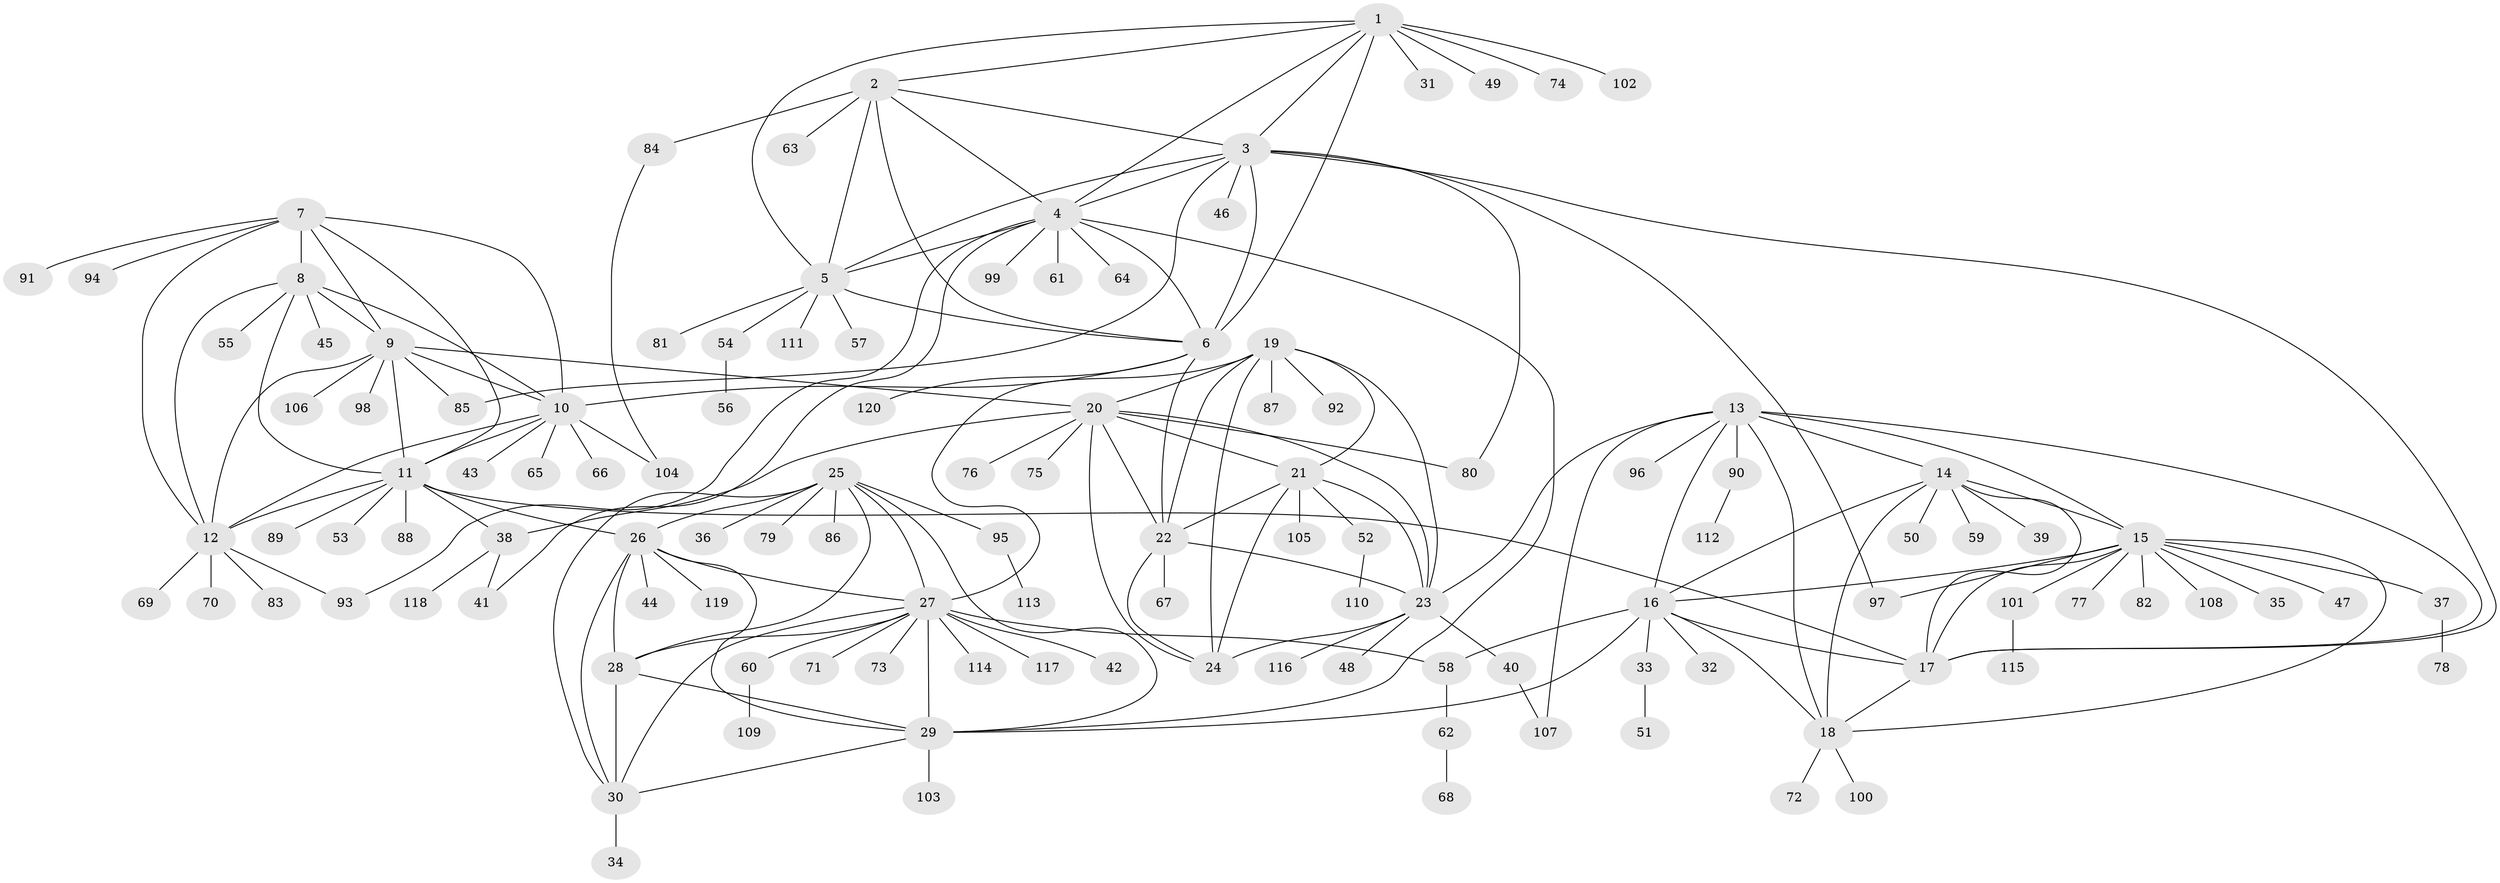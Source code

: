 // Generated by graph-tools (version 1.1) at 2025/50/03/09/25 03:50:36]
// undirected, 120 vertices, 184 edges
graph export_dot {
graph [start="1"]
  node [color=gray90,style=filled];
  1;
  2;
  3;
  4;
  5;
  6;
  7;
  8;
  9;
  10;
  11;
  12;
  13;
  14;
  15;
  16;
  17;
  18;
  19;
  20;
  21;
  22;
  23;
  24;
  25;
  26;
  27;
  28;
  29;
  30;
  31;
  32;
  33;
  34;
  35;
  36;
  37;
  38;
  39;
  40;
  41;
  42;
  43;
  44;
  45;
  46;
  47;
  48;
  49;
  50;
  51;
  52;
  53;
  54;
  55;
  56;
  57;
  58;
  59;
  60;
  61;
  62;
  63;
  64;
  65;
  66;
  67;
  68;
  69;
  70;
  71;
  72;
  73;
  74;
  75;
  76;
  77;
  78;
  79;
  80;
  81;
  82;
  83;
  84;
  85;
  86;
  87;
  88;
  89;
  90;
  91;
  92;
  93;
  94;
  95;
  96;
  97;
  98;
  99;
  100;
  101;
  102;
  103;
  104;
  105;
  106;
  107;
  108;
  109;
  110;
  111;
  112;
  113;
  114;
  115;
  116;
  117;
  118;
  119;
  120;
  1 -- 2;
  1 -- 3;
  1 -- 4;
  1 -- 5;
  1 -- 6;
  1 -- 31;
  1 -- 49;
  1 -- 74;
  1 -- 102;
  2 -- 3;
  2 -- 4;
  2 -- 5;
  2 -- 6;
  2 -- 63;
  2 -- 84;
  3 -- 4;
  3 -- 5;
  3 -- 6;
  3 -- 17;
  3 -- 46;
  3 -- 80;
  3 -- 85;
  3 -- 97;
  4 -- 5;
  4 -- 6;
  4 -- 29;
  4 -- 41;
  4 -- 61;
  4 -- 64;
  4 -- 93;
  4 -- 99;
  5 -- 6;
  5 -- 54;
  5 -- 57;
  5 -- 81;
  5 -- 111;
  6 -- 10;
  6 -- 22;
  6 -- 120;
  7 -- 8;
  7 -- 9;
  7 -- 10;
  7 -- 11;
  7 -- 12;
  7 -- 91;
  7 -- 94;
  8 -- 9;
  8 -- 10;
  8 -- 11;
  8 -- 12;
  8 -- 45;
  8 -- 55;
  9 -- 10;
  9 -- 11;
  9 -- 12;
  9 -- 20;
  9 -- 85;
  9 -- 98;
  9 -- 106;
  10 -- 11;
  10 -- 12;
  10 -- 43;
  10 -- 65;
  10 -- 66;
  10 -- 104;
  11 -- 12;
  11 -- 17;
  11 -- 26;
  11 -- 38;
  11 -- 53;
  11 -- 88;
  11 -- 89;
  12 -- 69;
  12 -- 70;
  12 -- 83;
  12 -- 93;
  13 -- 14;
  13 -- 15;
  13 -- 16;
  13 -- 17;
  13 -- 18;
  13 -- 23;
  13 -- 90;
  13 -- 96;
  13 -- 107;
  14 -- 15;
  14 -- 16;
  14 -- 17;
  14 -- 18;
  14 -- 39;
  14 -- 50;
  14 -- 59;
  15 -- 16;
  15 -- 17;
  15 -- 18;
  15 -- 35;
  15 -- 37;
  15 -- 47;
  15 -- 77;
  15 -- 82;
  15 -- 97;
  15 -- 101;
  15 -- 108;
  16 -- 17;
  16 -- 18;
  16 -- 29;
  16 -- 32;
  16 -- 33;
  16 -- 58;
  17 -- 18;
  18 -- 72;
  18 -- 100;
  19 -- 20;
  19 -- 21;
  19 -- 22;
  19 -- 23;
  19 -- 24;
  19 -- 27;
  19 -- 87;
  19 -- 92;
  20 -- 21;
  20 -- 22;
  20 -- 23;
  20 -- 24;
  20 -- 38;
  20 -- 75;
  20 -- 76;
  20 -- 80;
  21 -- 22;
  21 -- 23;
  21 -- 24;
  21 -- 52;
  21 -- 105;
  22 -- 23;
  22 -- 24;
  22 -- 67;
  23 -- 24;
  23 -- 40;
  23 -- 48;
  23 -- 116;
  25 -- 26;
  25 -- 27;
  25 -- 28;
  25 -- 29;
  25 -- 30;
  25 -- 36;
  25 -- 79;
  25 -- 86;
  25 -- 95;
  26 -- 27;
  26 -- 28;
  26 -- 29;
  26 -- 30;
  26 -- 44;
  26 -- 119;
  27 -- 28;
  27 -- 29;
  27 -- 30;
  27 -- 42;
  27 -- 58;
  27 -- 60;
  27 -- 71;
  27 -- 73;
  27 -- 114;
  27 -- 117;
  28 -- 29;
  28 -- 30;
  29 -- 30;
  29 -- 103;
  30 -- 34;
  33 -- 51;
  37 -- 78;
  38 -- 41;
  38 -- 118;
  40 -- 107;
  52 -- 110;
  54 -- 56;
  58 -- 62;
  60 -- 109;
  62 -- 68;
  84 -- 104;
  90 -- 112;
  95 -- 113;
  101 -- 115;
}
